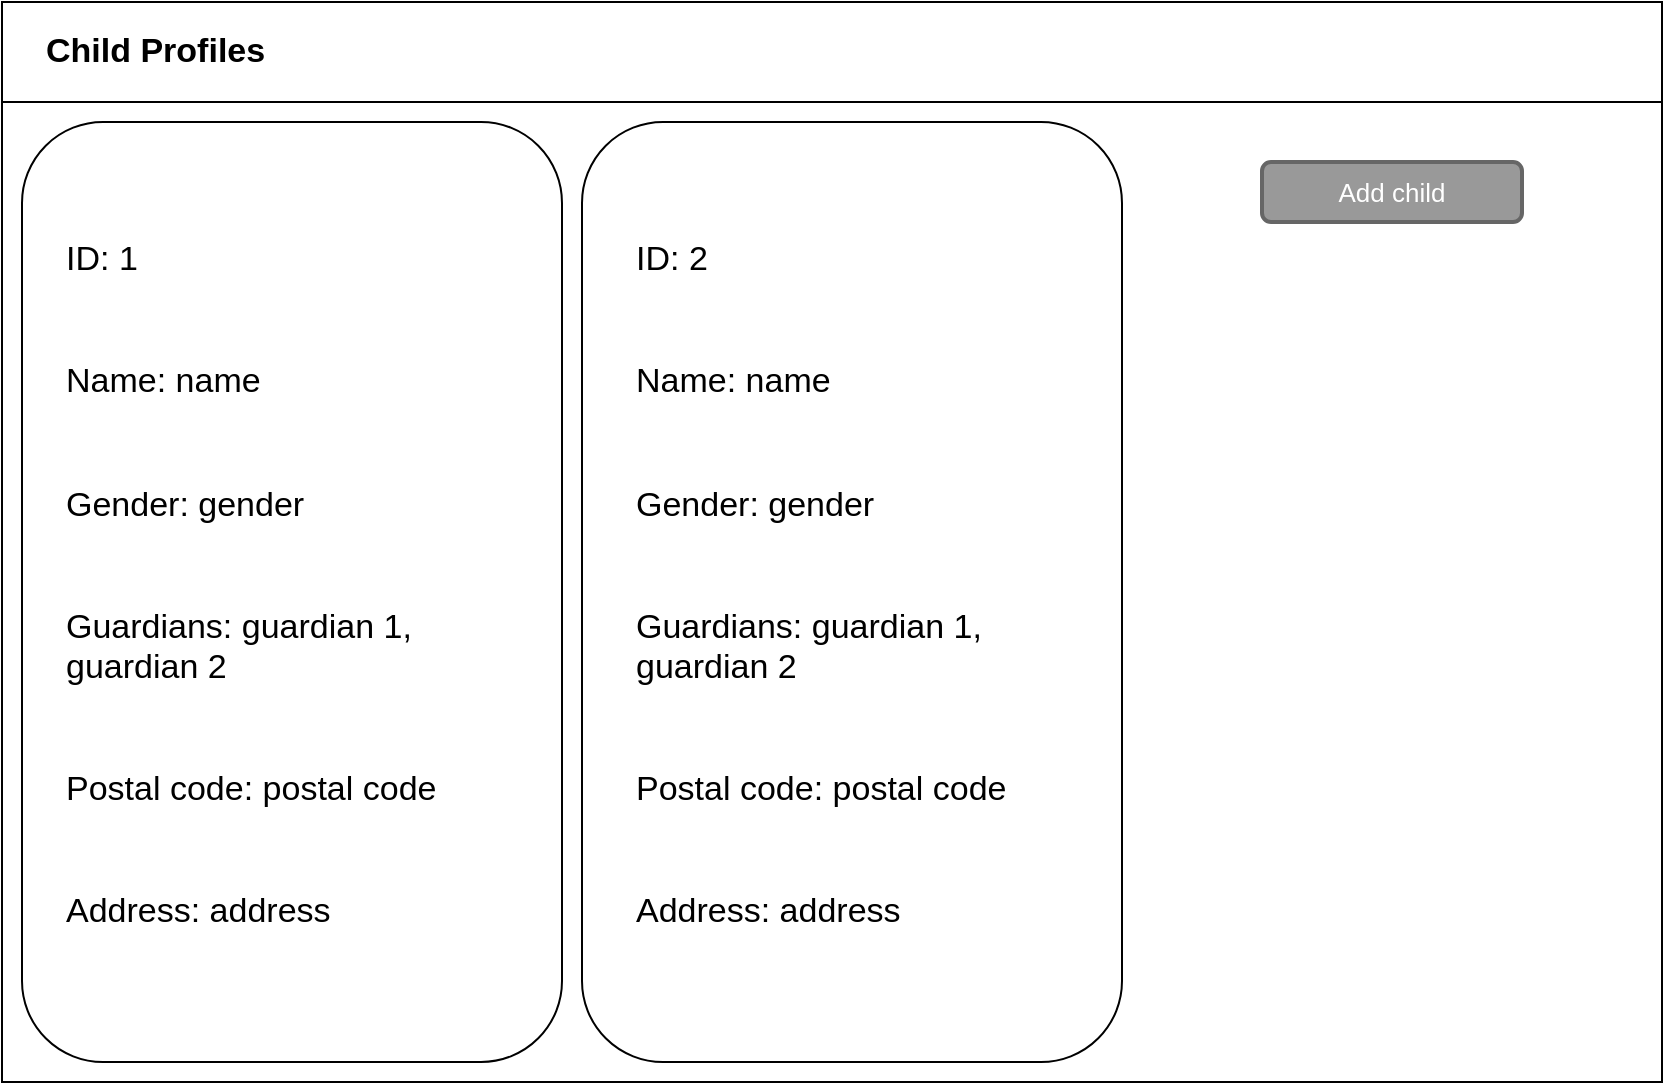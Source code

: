 <mxfile version="18.0.1" type="github">
  <diagram id="9h1SM2i8hLSbf8hosGcf" name="Page-1">
    <mxGraphModel dx="946" dy="532" grid="1" gridSize="10" guides="1" tooltips="1" connect="1" arrows="1" fold="1" page="1" pageScale="1" pageWidth="850" pageHeight="1100" math="0" shadow="0">
      <root>
        <mxCell id="0" />
        <mxCell id="1" parent="0" />
        <mxCell id="LMMTUrtzFj_u9eivjfP1-3" value="" style="rounded=0;whiteSpace=wrap;html=1;" vertex="1" parent="1">
          <mxGeometry x="10" y="10" width="830" height="540" as="geometry" />
        </mxCell>
        <mxCell id="LMMTUrtzFj_u9eivjfP1-5" value="" style="rounded=0;whiteSpace=wrap;html=1;" vertex="1" parent="1">
          <mxGeometry x="10" y="10" width="830" height="50" as="geometry" />
        </mxCell>
        <mxCell id="LMMTUrtzFj_u9eivjfP1-6" value="&lt;font style=&quot;font-size: 17px;&quot;&gt;&lt;b&gt;Child Profiles&lt;/b&gt;&lt;/font&gt;" style="text;html=1;strokeColor=none;fillColor=none;align=left;verticalAlign=middle;whiteSpace=wrap;rounded=0;" vertex="1" parent="1">
          <mxGeometry x="30" y="10" width="230" height="50" as="geometry" />
        </mxCell>
        <mxCell id="LMMTUrtzFj_u9eivjfP1-7" value="" style="rounded=1;whiteSpace=wrap;html=1;fontSize=17;" vertex="1" parent="1">
          <mxGeometry x="20" y="70" width="270" height="470" as="geometry" />
        </mxCell>
        <mxCell id="LMMTUrtzFj_u9eivjfP1-8" value="&lt;font style=&quot;font-size: 13px;&quot;&gt;Add child&lt;/font&gt;" style="rounded=1;html=1;shadow=0;dashed=0;whiteSpace=wrap;fontSize=10;fillColor=#999999;align=center;strokeColor=#666666;fontColor=#ffffff;strokeWidth=2;" vertex="1" parent="1">
          <mxGeometry x="640" y="90" width="130" height="30" as="geometry" />
        </mxCell>
        <mxCell id="LMMTUrtzFj_u9eivjfP1-9" value="" style="rounded=1;whiteSpace=wrap;html=1;fontSize=17;" vertex="1" parent="1">
          <mxGeometry x="300" y="70" width="270" height="470" as="geometry" />
        </mxCell>
        <mxCell id="LMMTUrtzFj_u9eivjfP1-11" value="ID: 1&lt;br&gt;&lt;br&gt;&lt;br&gt;Name: name&lt;br&gt;&lt;br&gt;&lt;br&gt;Gender: gender&lt;br&gt;&lt;br&gt;&lt;br&gt;Guardians: guardian 1, guardian 2&lt;br&gt;&lt;br&gt;&lt;br&gt;Postal code: postal code&lt;br&gt;&lt;br&gt;&lt;br&gt;Address: address" style="text;html=1;strokeColor=none;fillColor=none;align=left;verticalAlign=middle;whiteSpace=wrap;rounded=0;fontSize=17;" vertex="1" parent="1">
          <mxGeometry x="40" y="106.88" width="220" height="390" as="geometry" />
        </mxCell>
        <mxCell id="LMMTUrtzFj_u9eivjfP1-12" value="ID: 2&lt;br&gt;&lt;br&gt;&lt;br&gt;Name: name&lt;br&gt;&lt;br&gt;&lt;br&gt;Gender: gender&lt;br&gt;&lt;br&gt;&lt;br&gt;Guardians: guardian 1, guardian 2&lt;br&gt;&lt;br&gt;&lt;br&gt;Postal code: postal code&lt;br&gt;&lt;br&gt;&lt;br&gt;Address: address" style="text;html=1;strokeColor=none;fillColor=none;align=left;verticalAlign=middle;whiteSpace=wrap;rounded=0;fontSize=17;" vertex="1" parent="1">
          <mxGeometry x="325" y="106.88" width="220" height="390" as="geometry" />
        </mxCell>
      </root>
    </mxGraphModel>
  </diagram>
</mxfile>
